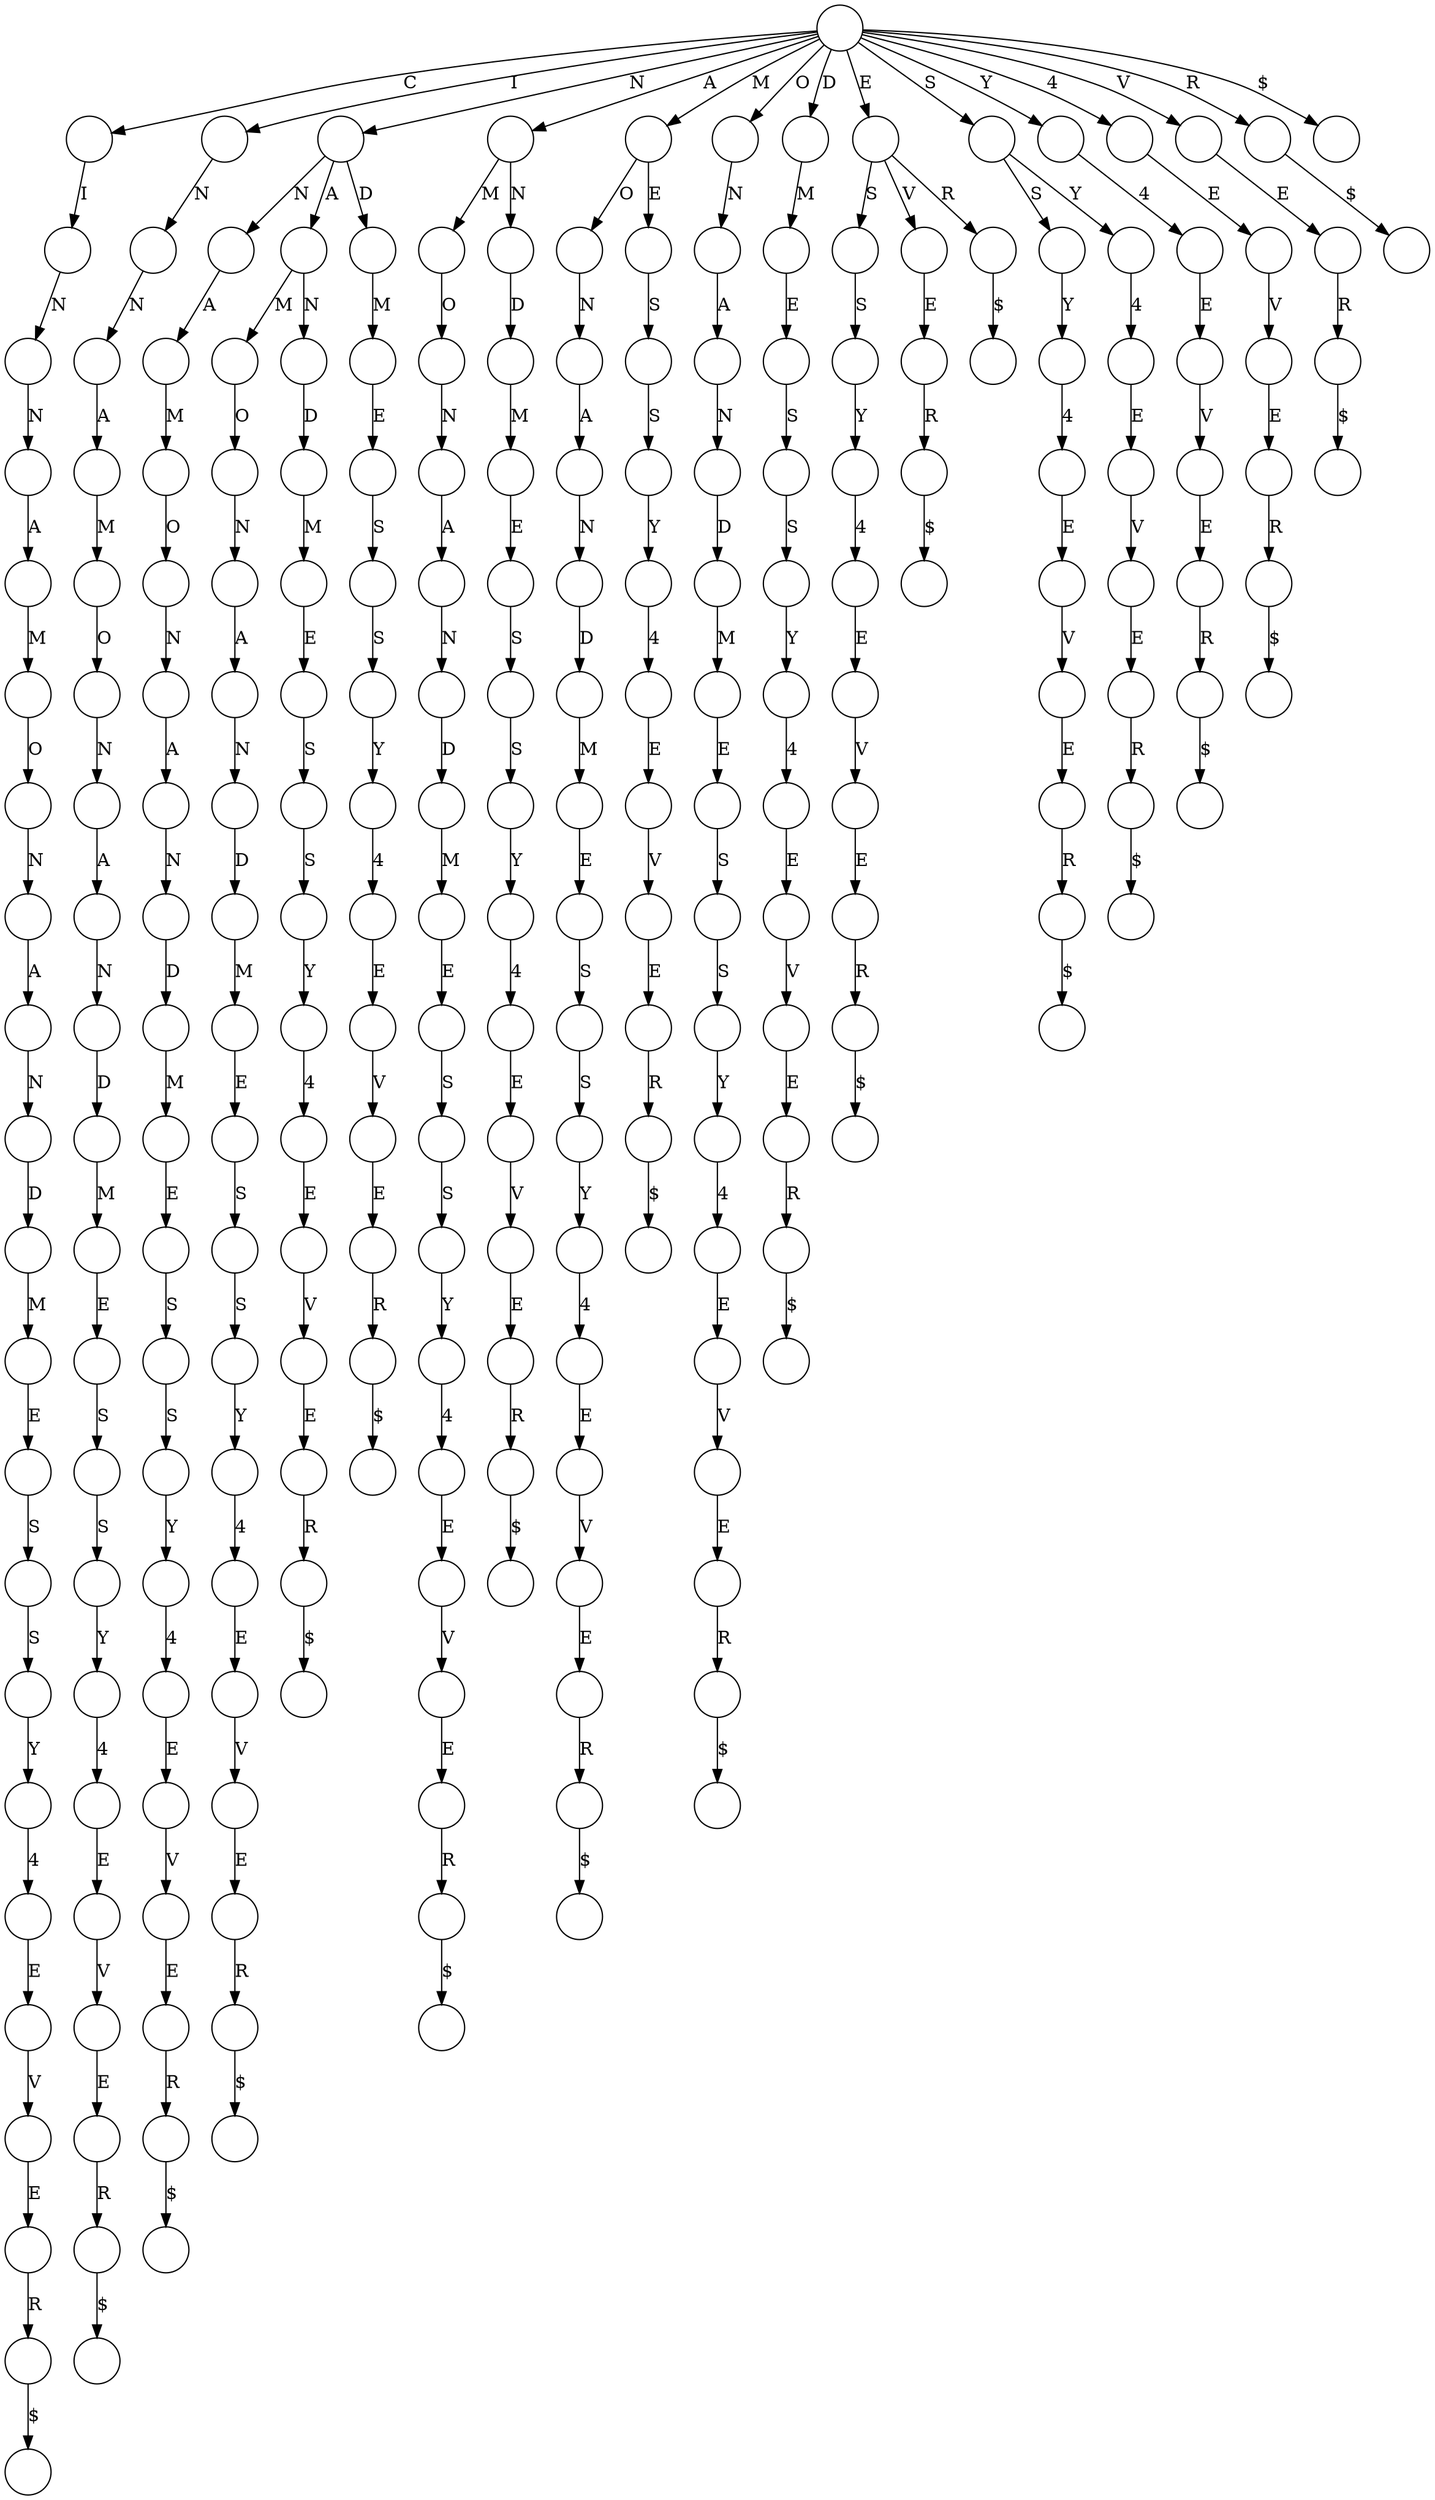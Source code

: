 digraph "Suffix trie" {
  node [shape=circle label=""];
  0 -> 1 [ label="C" ];
  1 -> 2 [ label="I" ];
  2 -> 3 [ label="N" ];
  3 -> 4 [ label="N" ];
  4 -> 5 [ label="A" ];
  5 -> 6 [ label="M" ];
  6 -> 7 [ label="O" ];
  7 -> 8 [ label="N" ];
  8 -> 9 [ label="A" ];
  9 -> 10 [ label="N" ];
  10 -> 11 [ label="D" ];
  11 -> 12 [ label="M" ];
  12 -> 13 [ label="E" ];
  13 -> 14 [ label="S" ];
  14 -> 15 [ label="S" ];
  15 -> 16 [ label="Y" ];
  16 -> 17 [ label="4" ];
  17 -> 18 [ label="E" ];
  18 -> 19 [ label="V" ];
  19 -> 20 [ label="E" ];
  20 -> 21 [ label="R" ];
  21 -> 22 [ label="$" ];
  0 -> 23 [ label="I" ];
  23 -> 24 [ label="N" ];
  24 -> 25 [ label="N" ];
  25 -> 26 [ label="A" ];
  26 -> 27 [ label="M" ];
  27 -> 28 [ label="O" ];
  28 -> 29 [ label="N" ];
  29 -> 30 [ label="A" ];
  30 -> 31 [ label="N" ];
  31 -> 32 [ label="D" ];
  32 -> 33 [ label="M" ];
  33 -> 34 [ label="E" ];
  34 -> 35 [ label="S" ];
  35 -> 36 [ label="S" ];
  36 -> 37 [ label="Y" ];
  37 -> 38 [ label="4" ];
  38 -> 39 [ label="E" ];
  39 -> 40 [ label="V" ];
  40 -> 41 [ label="E" ];
  41 -> 42 [ label="R" ];
  42 -> 43 [ label="$" ];
  0 -> 44 [ label="N" ];
  44 -> 45 [ label="N" ];
  45 -> 46 [ label="A" ];
  46 -> 47 [ label="M" ];
  47 -> 48 [ label="O" ];
  48 -> 49 [ label="N" ];
  49 -> 50 [ label="A" ];
  50 -> 51 [ label="N" ];
  51 -> 52 [ label="D" ];
  52 -> 53 [ label="M" ];
  53 -> 54 [ label="E" ];
  54 -> 55 [ label="S" ];
  55 -> 56 [ label="S" ];
  56 -> 57 [ label="Y" ];
  57 -> 58 [ label="4" ];
  58 -> 59 [ label="E" ];
  59 -> 60 [ label="V" ];
  60 -> 61 [ label="E" ];
  61 -> 62 [ label="R" ];
  62 -> 63 [ label="$" ];
  44 -> 64 [ label="A" ];
  64 -> 65 [ label="M" ];
  65 -> 66 [ label="O" ];
  66 -> 67 [ label="N" ];
  67 -> 68 [ label="A" ];
  68 -> 69 [ label="N" ];
  69 -> 70 [ label="D" ];
  70 -> 71 [ label="M" ];
  71 -> 72 [ label="E" ];
  72 -> 73 [ label="S" ];
  73 -> 74 [ label="S" ];
  74 -> 75 [ label="Y" ];
  75 -> 76 [ label="4" ];
  76 -> 77 [ label="E" ];
  77 -> 78 [ label="V" ];
  78 -> 79 [ label="E" ];
  79 -> 80 [ label="R" ];
  80 -> 81 [ label="$" ];
  64 -> 82 [ label="N" ];
  82 -> 83 [ label="D" ];
  83 -> 84 [ label="M" ];
  84 -> 85 [ label="E" ];
  85 -> 86 [ label="S" ];
  86 -> 87 [ label="S" ];
  87 -> 88 [ label="Y" ];
  88 -> 89 [ label="4" ];
  89 -> 90 [ label="E" ];
  90 -> 91 [ label="V" ];
  91 -> 92 [ label="E" ];
  92 -> 93 [ label="R" ];
  93 -> 94 [ label="$" ];
  44 -> 95 [ label="D" ];
  95 -> 96 [ label="M" ];
  96 -> 97 [ label="E" ];
  97 -> 98 [ label="S" ];
  98 -> 99 [ label="S" ];
  99 -> 100 [ label="Y" ];
  100 -> 101 [ label="4" ];
  101 -> 102 [ label="E" ];
  102 -> 103 [ label="V" ];
  103 -> 104 [ label="E" ];
  104 -> 105 [ label="R" ];
  105 -> 106 [ label="$" ];
  0 -> 107 [ label="A" ];
  107 -> 108 [ label="M" ];
  108 -> 109 [ label="O" ];
  109 -> 110 [ label="N" ];
  110 -> 111 [ label="A" ];
  111 -> 112 [ label="N" ];
  112 -> 113 [ label="D" ];
  113 -> 114 [ label="M" ];
  114 -> 115 [ label="E" ];
  115 -> 116 [ label="S" ];
  116 -> 117 [ label="S" ];
  117 -> 118 [ label="Y" ];
  118 -> 119 [ label="4" ];
  119 -> 120 [ label="E" ];
  120 -> 121 [ label="V" ];
  121 -> 122 [ label="E" ];
  122 -> 123 [ label="R" ];
  123 -> 124 [ label="$" ];
  107 -> 125 [ label="N" ];
  125 -> 126 [ label="D" ];
  126 -> 127 [ label="M" ];
  127 -> 128 [ label="E" ];
  128 -> 129 [ label="S" ];
  129 -> 130 [ label="S" ];
  130 -> 131 [ label="Y" ];
  131 -> 132 [ label="4" ];
  132 -> 133 [ label="E" ];
  133 -> 134 [ label="V" ];
  134 -> 135 [ label="E" ];
  135 -> 136 [ label="R" ];
  136 -> 137 [ label="$" ];
  0 -> 138 [ label="M" ];
  138 -> 139 [ label="O" ];
  139 -> 140 [ label="N" ];
  140 -> 141 [ label="A" ];
  141 -> 142 [ label="N" ];
  142 -> 143 [ label="D" ];
  143 -> 144 [ label="M" ];
  144 -> 145 [ label="E" ];
  145 -> 146 [ label="S" ];
  146 -> 147 [ label="S" ];
  147 -> 148 [ label="Y" ];
  148 -> 149 [ label="4" ];
  149 -> 150 [ label="E" ];
  150 -> 151 [ label="V" ];
  151 -> 152 [ label="E" ];
  152 -> 153 [ label="R" ];
  153 -> 154 [ label="$" ];
  138 -> 155 [ label="E" ];
  155 -> 156 [ label="S" ];
  156 -> 157 [ label="S" ];
  157 -> 158 [ label="Y" ];
  158 -> 159 [ label="4" ];
  159 -> 160 [ label="E" ];
  160 -> 161 [ label="V" ];
  161 -> 162 [ label="E" ];
  162 -> 163 [ label="R" ];
  163 -> 164 [ label="$" ];
  0 -> 165 [ label="O" ];
  165 -> 166 [ label="N" ];
  166 -> 167 [ label="A" ];
  167 -> 168 [ label="N" ];
  168 -> 169 [ label="D" ];
  169 -> 170 [ label="M" ];
  170 -> 171 [ label="E" ];
  171 -> 172 [ label="S" ];
  172 -> 173 [ label="S" ];
  173 -> 174 [ label="Y" ];
  174 -> 175 [ label="4" ];
  175 -> 176 [ label="E" ];
  176 -> 177 [ label="V" ];
  177 -> 178 [ label="E" ];
  178 -> 179 [ label="R" ];
  179 -> 180 [ label="$" ];
  0 -> 181 [ label="D" ];
  181 -> 182 [ label="M" ];
  182 -> 183 [ label="E" ];
  183 -> 184 [ label="S" ];
  184 -> 185 [ label="S" ];
  185 -> 186 [ label="Y" ];
  186 -> 187 [ label="4" ];
  187 -> 188 [ label="E" ];
  188 -> 189 [ label="V" ];
  189 -> 190 [ label="E" ];
  190 -> 191 [ label="R" ];
  191 -> 192 [ label="$" ];
  0 -> 193 [ label="E" ];
  193 -> 194 [ label="S" ];
  194 -> 195 [ label="S" ];
  195 -> 196 [ label="Y" ];
  196 -> 197 [ label="4" ];
  197 -> 198 [ label="E" ];
  198 -> 199 [ label="V" ];
  199 -> 200 [ label="E" ];
  200 -> 201 [ label="R" ];
  201 -> 202 [ label="$" ];
  193 -> 203 [ label="V" ];
  203 -> 204 [ label="E" ];
  204 -> 205 [ label="R" ];
  205 -> 206 [ label="$" ];
  193 -> 207 [ label="R" ];
  207 -> 208 [ label="$" ];
  0 -> 209 [ label="S" ];
  209 -> 210 [ label="S" ];
  210 -> 211 [ label="Y" ];
  211 -> 212 [ label="4" ];
  212 -> 213 [ label="E" ];
  213 -> 214 [ label="V" ];
  214 -> 215 [ label="E" ];
  215 -> 216 [ label="R" ];
  216 -> 217 [ label="$" ];
  209 -> 218 [ label="Y" ];
  218 -> 219 [ label="4" ];
  219 -> 220 [ label="E" ];
  220 -> 221 [ label="V" ];
  221 -> 222 [ label="E" ];
  222 -> 223 [ label="R" ];
  223 -> 224 [ label="$" ];
  0 -> 225 [ label="Y" ];
  225 -> 226 [ label="4" ];
  226 -> 227 [ label="E" ];
  227 -> 228 [ label="V" ];
  228 -> 229 [ label="E" ];
  229 -> 230 [ label="R" ];
  230 -> 231 [ label="$" ];
  0 -> 232 [ label="4" ];
  232 -> 233 [ label="E" ];
  233 -> 234 [ label="V" ];
  234 -> 235 [ label="E" ];
  235 -> 236 [ label="R" ];
  236 -> 237 [ label="$" ];
  0 -> 238 [ label="V" ];
  238 -> 239 [ label="E" ];
  239 -> 240 [ label="R" ];
  240 -> 241 [ label="$" ];
  0 -> 242 [ label="R" ];
  242 -> 243 [ label="$" ];
  0 -> 244 [ label="$" ];
}

